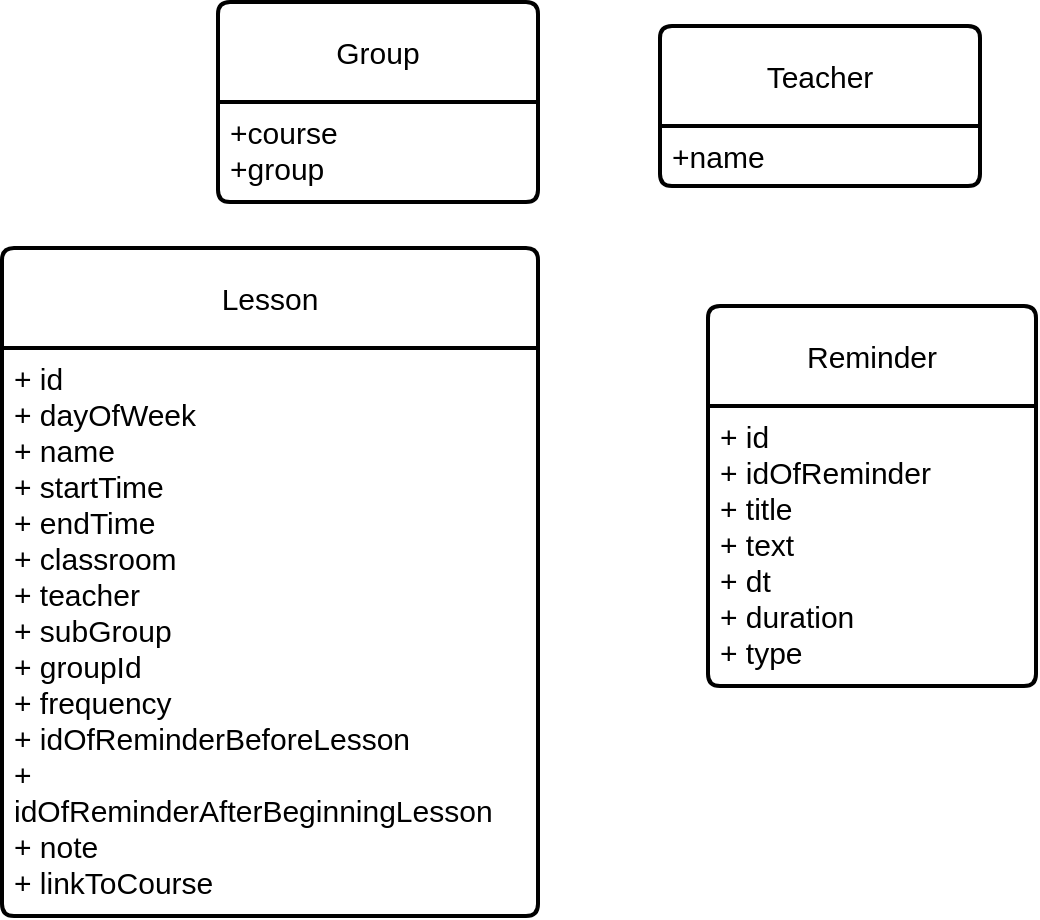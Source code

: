 <mxfile version="26.1.1">
  <diagram name="бд" id="ctb7gI_ueX9C2qkwRM6h">
    <mxGraphModel dx="1877" dy="629" grid="0" gridSize="10" guides="1" tooltips="1" connect="1" arrows="1" fold="1" page="1" pageScale="1" pageWidth="827" pageHeight="1169" math="0" shadow="0">
      <root>
        <mxCell id="0" />
        <mxCell id="1" parent="0" />
        <mxCell id="aLCFNT-XdS_qPV-4GeK4-34" value="Teacher" style="swimlane;childLayout=stackLayout;horizontal=1;startSize=50;horizontalStack=0;rounded=1;fontSize=15;fontStyle=0;strokeWidth=2;resizeParent=0;resizeLast=1;shadow=0;dashed=0;align=center;arcSize=4;whiteSpace=wrap;html=1;fontColor=default;" parent="1" vertex="1">
          <mxGeometry x="61" y="39" width="160" height="80" as="geometry" />
        </mxCell>
        <mxCell id="aLCFNT-XdS_qPV-4GeK4-35" value="+name" style="align=left;strokeColor=none;fillColor=none;spacingLeft=4;spacingRight=4;fontSize=15;verticalAlign=top;resizable=0;rotatable=0;part=1;html=1;whiteSpace=wrap;" parent="aLCFNT-XdS_qPV-4GeK4-34" vertex="1">
          <mxGeometry y="50" width="160" height="30" as="geometry" />
        </mxCell>
        <mxCell id="aLCFNT-XdS_qPV-4GeK4-36" value="Group" style="swimlane;childLayout=stackLayout;horizontal=1;startSize=50;horizontalStack=0;rounded=1;fontSize=15;fontStyle=0;strokeWidth=2;resizeParent=0;resizeLast=1;shadow=0;dashed=0;align=center;arcSize=4;whiteSpace=wrap;html=1;fontColor=default;" parent="1" vertex="1">
          <mxGeometry x="-160" y="27" width="160" height="100" as="geometry" />
        </mxCell>
        <mxCell id="aLCFNT-XdS_qPV-4GeK4-37" value="+course&lt;div&gt;+&lt;span style=&quot;background-color: transparent; color: light-dark(rgb(0, 0, 0), rgb(255, 255, 255));&quot;&gt;group&lt;/span&gt;&lt;/div&gt;" style="align=left;strokeColor=none;fillColor=none;spacingLeft=4;spacingRight=4;fontSize=15;verticalAlign=top;resizable=0;rotatable=0;part=1;html=1;whiteSpace=wrap;" parent="aLCFNT-XdS_qPV-4GeK4-36" vertex="1">
          <mxGeometry y="50" width="160" height="50" as="geometry" />
        </mxCell>
        <mxCell id="sVQ-PdgdpAy3A2vfllQu-1" value="Lesson" style="swimlane;childLayout=stackLayout;horizontal=1;startSize=50;horizontalStack=0;rounded=1;fontSize=15;fontStyle=0;strokeWidth=2;resizeParent=0;resizeLast=1;shadow=0;dashed=0;align=center;arcSize=4;whiteSpace=wrap;html=1;fontColor=default;" parent="1" vertex="1">
          <mxGeometry x="-268" y="150" width="268" height="334" as="geometry" />
        </mxCell>
        <mxCell id="sVQ-PdgdpAy3A2vfllQu-2" value="&lt;div&gt;+ id&amp;nbsp;&lt;/div&gt;&lt;div&gt;+ dayOfWeek&amp;nbsp;&amp;nbsp;&lt;/div&gt;&lt;div&gt;+ name&amp;nbsp;&amp;nbsp;&lt;/div&gt;&lt;div&gt;+ startTime&amp;nbsp;&amp;nbsp;&lt;/div&gt;&lt;div&gt;+ endTime&amp;nbsp;&amp;nbsp;&lt;/div&gt;&lt;div&gt;+ classroom&amp;nbsp;&amp;nbsp;&lt;/div&gt;&lt;div&gt;+ teacher&amp;nbsp;&amp;nbsp;&lt;/div&gt;&lt;div&gt;+ subGroup&amp;nbsp;&amp;nbsp;&lt;/div&gt;&lt;div&gt;+ groupId&amp;nbsp;&amp;nbsp;&lt;/div&gt;&lt;div&gt;+ frequency&amp;nbsp;&amp;nbsp;&lt;/div&gt;&lt;div&gt;+ idOfReminderBeforeLesson&amp;nbsp;&amp;nbsp;&lt;/div&gt;&lt;div&gt;+ idOfReminderAfterBeginningLesson&amp;nbsp;&amp;nbsp;&lt;/div&gt;&lt;div&gt;+ note&amp;nbsp;&amp;nbsp;&lt;/div&gt;&lt;div&gt;+ linkToCourse&amp;nbsp;&amp;nbsp;&lt;/div&gt;" style="align=left;strokeColor=none;fillColor=none;spacingLeft=4;spacingRight=4;fontSize=15;verticalAlign=top;resizable=0;rotatable=0;part=1;html=1;whiteSpace=wrap;" parent="sVQ-PdgdpAy3A2vfllQu-1" vertex="1">
          <mxGeometry y="50" width="268" height="284" as="geometry" />
        </mxCell>
        <mxCell id="AOf9OdZxHbkRe1dHKnKj-2" value="Reminder" style="swimlane;childLayout=stackLayout;horizontal=1;startSize=50;horizontalStack=0;rounded=1;fontSize=15;fontStyle=0;strokeWidth=2;resizeParent=0;resizeLast=1;shadow=0;dashed=0;align=center;arcSize=4;whiteSpace=wrap;html=1;fontColor=default;" vertex="1" parent="1">
          <mxGeometry x="85" y="179" width="164" height="190" as="geometry" />
        </mxCell>
        <mxCell id="AOf9OdZxHbkRe1dHKnKj-3" value="&lt;div&gt;+ id&lt;/div&gt;&lt;div&gt;+ idOfReminder&lt;/div&gt;&lt;div&gt;+ title&lt;/div&gt;&lt;div&gt;+ text&lt;/div&gt;&lt;div&gt;+ dt&lt;/div&gt;&lt;div&gt;+ duration&lt;/div&gt;&lt;div&gt;+ type&lt;/div&gt;" style="align=left;strokeColor=none;fillColor=none;spacingLeft=4;spacingRight=4;fontSize=15;verticalAlign=top;resizable=0;rotatable=0;part=1;html=1;whiteSpace=wrap;" vertex="1" parent="AOf9OdZxHbkRe1dHKnKj-2">
          <mxGeometry y="50" width="164" height="140" as="geometry" />
        </mxCell>
      </root>
    </mxGraphModel>
  </diagram>
</mxfile>
